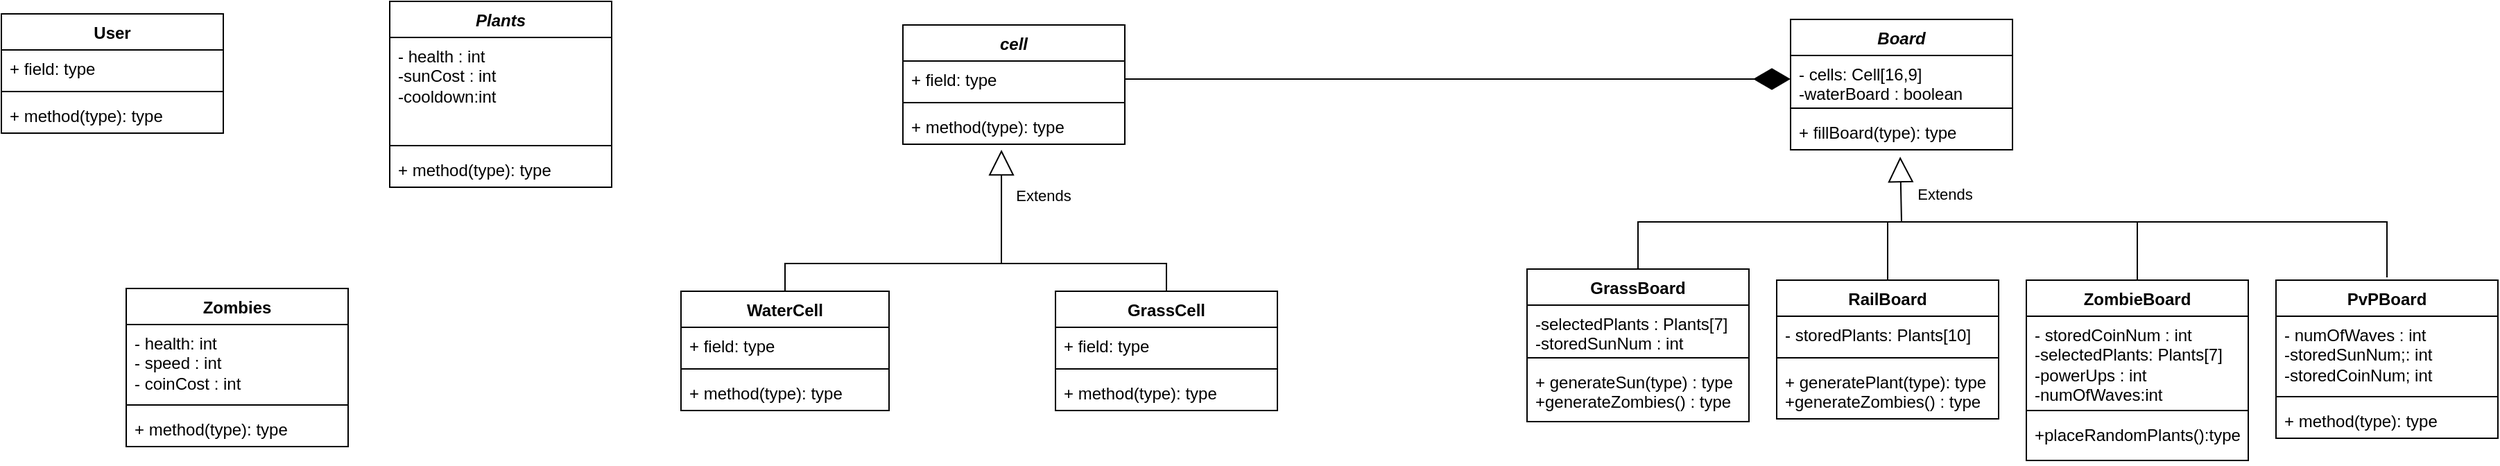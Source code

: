 <mxfile version="21.1.5" type="device">
  <diagram name="Page-1" id="tlYa51dDnWs7-VDB26-X">
    <mxGraphModel dx="2876" dy="1080" grid="1" gridSize="10" guides="1" tooltips="1" connect="1" arrows="1" fold="1" page="1" pageScale="1" pageWidth="827" pageHeight="1169" background="#FFFFFF" math="0" shadow="0">
      <root>
        <mxCell id="0" />
        <mxCell id="1" parent="0" />
        <mxCell id="zO6qXMb2tja8XFJLqXXF-6" value="&lt;i&gt;Plants&lt;/i&gt;" style="swimlane;fontStyle=1;align=center;verticalAlign=top;childLayout=stackLayout;horizontal=1;startSize=26;horizontalStack=0;resizeParent=1;resizeParentMax=0;resizeLast=0;collapsible=1;marginBottom=0;whiteSpace=wrap;html=1;swimlaneLine=1;" vertex="1" parent="1">
          <mxGeometry x="-280" y="81" width="160" height="134" as="geometry" />
        </mxCell>
        <mxCell id="zO6qXMb2tja8XFJLqXXF-7" value="- health : int&lt;br&gt;-sunCost : int&lt;br&gt;-cooldown:int" style="text;strokeColor=none;fillColor=none;align=left;verticalAlign=top;spacingLeft=4;spacingRight=4;overflow=hidden;rotatable=0;points=[[0,0.5],[1,0.5]];portConstraint=eastwest;whiteSpace=wrap;html=1;" vertex="1" parent="zO6qXMb2tja8XFJLqXXF-6">
          <mxGeometry y="26" width="160" height="74" as="geometry" />
        </mxCell>
        <mxCell id="zO6qXMb2tja8XFJLqXXF-8" value="" style="line;strokeWidth=1;fillColor=none;align=left;verticalAlign=middle;spacingTop=-1;spacingLeft=3;spacingRight=3;rotatable=0;labelPosition=right;points=[];portConstraint=eastwest;strokeColor=inherit;" vertex="1" parent="zO6qXMb2tja8XFJLqXXF-6">
          <mxGeometry y="100" width="160" height="8" as="geometry" />
        </mxCell>
        <mxCell id="zO6qXMb2tja8XFJLqXXF-9" value="+ method(type): type" style="text;strokeColor=none;fillColor=none;align=left;verticalAlign=top;spacingLeft=4;spacingRight=4;overflow=hidden;rotatable=0;points=[[0,0.5],[1,0.5]];portConstraint=eastwest;whiteSpace=wrap;html=1;" vertex="1" parent="zO6qXMb2tja8XFJLqXXF-6">
          <mxGeometry y="108" width="160" height="26" as="geometry" />
        </mxCell>
        <mxCell id="zO6qXMb2tja8XFJLqXXF-15" value="&lt;i&gt;cell&lt;/i&gt;" style="swimlane;fontStyle=1;align=center;verticalAlign=top;childLayout=stackLayout;horizontal=1;startSize=26;horizontalStack=0;resizeParent=1;resizeParentMax=0;resizeLast=0;collapsible=1;marginBottom=0;whiteSpace=wrap;html=1;" vertex="1" parent="1">
          <mxGeometry x="90" y="98" width="160" height="86" as="geometry" />
        </mxCell>
        <mxCell id="zO6qXMb2tja8XFJLqXXF-16" value="+ field: type" style="text;strokeColor=none;fillColor=none;align=left;verticalAlign=top;spacingLeft=4;spacingRight=4;overflow=hidden;rotatable=0;points=[[0,0.5],[1,0.5]];portConstraint=eastwest;whiteSpace=wrap;html=1;" vertex="1" parent="zO6qXMb2tja8XFJLqXXF-15">
          <mxGeometry y="26" width="160" height="26" as="geometry" />
        </mxCell>
        <mxCell id="zO6qXMb2tja8XFJLqXXF-17" value="" style="line;strokeWidth=1;fillColor=none;align=left;verticalAlign=middle;spacingTop=-1;spacingLeft=3;spacingRight=3;rotatable=0;labelPosition=right;points=[];portConstraint=eastwest;strokeColor=inherit;" vertex="1" parent="zO6qXMb2tja8XFJLqXXF-15">
          <mxGeometry y="52" width="160" height="8" as="geometry" />
        </mxCell>
        <mxCell id="zO6qXMb2tja8XFJLqXXF-18" value="+ method(type): type" style="text;strokeColor=none;fillColor=none;align=left;verticalAlign=top;spacingLeft=4;spacingRight=4;overflow=hidden;rotatable=0;points=[[0,0.5],[1,0.5]];portConstraint=eastwest;whiteSpace=wrap;html=1;" vertex="1" parent="zO6qXMb2tja8XFJLqXXF-15">
          <mxGeometry y="60" width="160" height="26" as="geometry" />
        </mxCell>
        <mxCell id="zO6qXMb2tja8XFJLqXXF-21" value="" style="endArrow=diamondThin;endFill=1;endSize=24;html=1;rounded=0;exitX=1;exitY=0.5;exitDx=0;exitDy=0;entryX=0;entryY=0.5;entryDx=0;entryDy=0;" edge="1" parent="1" source="zO6qXMb2tja8XFJLqXXF-16" target="zO6qXMb2tja8XFJLqXXF-88">
          <mxGeometry width="160" relative="1" as="geometry">
            <mxPoint x="510" y="180" as="sourcePoint" />
            <mxPoint x="700" y="130" as="targetPoint" />
          </mxGeometry>
        </mxCell>
        <mxCell id="zO6qXMb2tja8XFJLqXXF-25" value="WaterCell" style="swimlane;fontStyle=1;align=center;verticalAlign=top;childLayout=stackLayout;horizontal=1;startSize=26;horizontalStack=0;resizeParent=1;resizeParentMax=0;resizeLast=0;collapsible=1;marginBottom=0;whiteSpace=wrap;html=1;" vertex="1" parent="1">
          <mxGeometry x="-70" y="290" width="150" height="86" as="geometry" />
        </mxCell>
        <mxCell id="zO6qXMb2tja8XFJLqXXF-26" value="+ field: type" style="text;strokeColor=none;fillColor=none;align=left;verticalAlign=top;spacingLeft=4;spacingRight=4;overflow=hidden;rotatable=0;points=[[0,0.5],[1,0.5]];portConstraint=eastwest;whiteSpace=wrap;html=1;" vertex="1" parent="zO6qXMb2tja8XFJLqXXF-25">
          <mxGeometry y="26" width="150" height="26" as="geometry" />
        </mxCell>
        <mxCell id="zO6qXMb2tja8XFJLqXXF-27" value="" style="line;strokeWidth=1;fillColor=none;align=left;verticalAlign=middle;spacingTop=-1;spacingLeft=3;spacingRight=3;rotatable=0;labelPosition=right;points=[];portConstraint=eastwest;strokeColor=inherit;" vertex="1" parent="zO6qXMb2tja8XFJLqXXF-25">
          <mxGeometry y="52" width="150" height="8" as="geometry" />
        </mxCell>
        <mxCell id="zO6qXMb2tja8XFJLqXXF-28" value="+ method(type): type" style="text;strokeColor=none;fillColor=none;align=left;verticalAlign=top;spacingLeft=4;spacingRight=4;overflow=hidden;rotatable=0;points=[[0,0.5],[1,0.5]];portConstraint=eastwest;whiteSpace=wrap;html=1;" vertex="1" parent="zO6qXMb2tja8XFJLqXXF-25">
          <mxGeometry y="60" width="150" height="26" as="geometry" />
        </mxCell>
        <mxCell id="zO6qXMb2tja8XFJLqXXF-29" value="GrassCell" style="swimlane;fontStyle=1;align=center;verticalAlign=top;childLayout=stackLayout;horizontal=1;startSize=26;horizontalStack=0;resizeParent=1;resizeParentMax=0;resizeLast=0;collapsible=1;marginBottom=0;whiteSpace=wrap;html=1;" vertex="1" parent="1">
          <mxGeometry x="200" y="290" width="160" height="86" as="geometry" />
        </mxCell>
        <mxCell id="zO6qXMb2tja8XFJLqXXF-30" value="+ field: type" style="text;strokeColor=none;fillColor=none;align=left;verticalAlign=top;spacingLeft=4;spacingRight=4;overflow=hidden;rotatable=0;points=[[0,0.5],[1,0.5]];portConstraint=eastwest;whiteSpace=wrap;html=1;" vertex="1" parent="zO6qXMb2tja8XFJLqXXF-29">
          <mxGeometry y="26" width="160" height="26" as="geometry" />
        </mxCell>
        <mxCell id="zO6qXMb2tja8XFJLqXXF-31" value="" style="line;strokeWidth=1;fillColor=none;align=left;verticalAlign=middle;spacingTop=-1;spacingLeft=3;spacingRight=3;rotatable=0;labelPosition=right;points=[];portConstraint=eastwest;strokeColor=inherit;" vertex="1" parent="zO6qXMb2tja8XFJLqXXF-29">
          <mxGeometry y="52" width="160" height="8" as="geometry" />
        </mxCell>
        <mxCell id="zO6qXMb2tja8XFJLqXXF-32" value="+ method(type): type" style="text;strokeColor=none;fillColor=none;align=left;verticalAlign=top;spacingLeft=4;spacingRight=4;overflow=hidden;rotatable=0;points=[[0,0.5],[1,0.5]];portConstraint=eastwest;whiteSpace=wrap;html=1;" vertex="1" parent="zO6qXMb2tja8XFJLqXXF-29">
          <mxGeometry y="60" width="160" height="26" as="geometry" />
        </mxCell>
        <mxCell id="zO6qXMb2tja8XFJLqXXF-43" value="GrassBoard" style="swimlane;fontStyle=1;align=center;verticalAlign=top;childLayout=stackLayout;horizontal=1;startSize=26;horizontalStack=0;resizeParent=1;resizeParentMax=0;resizeLast=0;collapsible=1;marginBottom=0;whiteSpace=wrap;html=1;" vertex="1" parent="1">
          <mxGeometry x="540" y="274" width="160" height="110" as="geometry" />
        </mxCell>
        <mxCell id="zO6qXMb2tja8XFJLqXXF-44" value="-selectedPlants : Plants[7]&lt;br&gt;-storedSunNum : int" style="text;strokeColor=none;fillColor=none;align=left;verticalAlign=top;spacingLeft=4;spacingRight=4;overflow=hidden;rotatable=0;points=[[0,0.5],[1,0.5]];portConstraint=eastwest;whiteSpace=wrap;html=1;" vertex="1" parent="zO6qXMb2tja8XFJLqXXF-43">
          <mxGeometry y="26" width="160" height="34" as="geometry" />
        </mxCell>
        <mxCell id="zO6qXMb2tja8XFJLqXXF-45" value="" style="line;strokeWidth=1;fillColor=none;align=left;verticalAlign=middle;spacingTop=-1;spacingLeft=3;spacingRight=3;rotatable=0;labelPosition=right;points=[];portConstraint=eastwest;strokeColor=inherit;" vertex="1" parent="zO6qXMb2tja8XFJLqXXF-43">
          <mxGeometry y="60" width="160" height="8" as="geometry" />
        </mxCell>
        <mxCell id="zO6qXMb2tja8XFJLqXXF-46" value="+ generateSun(type) : type&lt;br&gt;+generateZombies() : type" style="text;strokeColor=none;fillColor=none;align=left;verticalAlign=top;spacingLeft=4;spacingRight=4;overflow=hidden;rotatable=0;points=[[0,0.5],[1,0.5]];portConstraint=eastwest;whiteSpace=wrap;html=1;" vertex="1" parent="zO6qXMb2tja8XFJLqXXF-43">
          <mxGeometry y="68" width="160" height="42" as="geometry" />
        </mxCell>
        <mxCell id="zO6qXMb2tja8XFJLqXXF-51" value="RailBoard" style="swimlane;fontStyle=1;align=center;verticalAlign=top;childLayout=stackLayout;horizontal=1;startSize=26;horizontalStack=0;resizeParent=1;resizeParentMax=0;resizeLast=0;collapsible=1;marginBottom=0;whiteSpace=wrap;html=1;" vertex="1" parent="1">
          <mxGeometry x="720" y="282" width="160" height="100" as="geometry" />
        </mxCell>
        <mxCell id="zO6qXMb2tja8XFJLqXXF-52" value="- storedPlants: Plants[10]" style="text;strokeColor=none;fillColor=none;align=left;verticalAlign=top;spacingLeft=4;spacingRight=4;overflow=hidden;rotatable=0;points=[[0,0.5],[1,0.5]];portConstraint=eastwest;whiteSpace=wrap;html=1;" vertex="1" parent="zO6qXMb2tja8XFJLqXXF-51">
          <mxGeometry y="26" width="160" height="26" as="geometry" />
        </mxCell>
        <mxCell id="zO6qXMb2tja8XFJLqXXF-53" value="" style="line;strokeWidth=1;fillColor=none;align=left;verticalAlign=middle;spacingTop=-1;spacingLeft=3;spacingRight=3;rotatable=0;labelPosition=right;points=[];portConstraint=eastwest;strokeColor=inherit;" vertex="1" parent="zO6qXMb2tja8XFJLqXXF-51">
          <mxGeometry y="52" width="160" height="8" as="geometry" />
        </mxCell>
        <mxCell id="zO6qXMb2tja8XFJLqXXF-54" value="+ generatePlant(type): type&lt;br&gt;+generateZombies() : type" style="text;strokeColor=none;fillColor=none;align=left;verticalAlign=top;spacingLeft=4;spacingRight=4;overflow=hidden;rotatable=0;points=[[0,0.5],[1,0.5]];portConstraint=eastwest;whiteSpace=wrap;html=1;" vertex="1" parent="zO6qXMb2tja8XFJLqXXF-51">
          <mxGeometry y="60" width="160" height="40" as="geometry" />
        </mxCell>
        <mxCell id="zO6qXMb2tja8XFJLqXXF-55" value="ZombieBoard" style="swimlane;fontStyle=1;align=center;verticalAlign=top;childLayout=stackLayout;horizontal=1;startSize=26;horizontalStack=0;resizeParent=1;resizeParentMax=0;resizeLast=0;collapsible=1;marginBottom=0;whiteSpace=wrap;html=1;" vertex="1" parent="1">
          <mxGeometry x="900" y="282" width="160" height="130" as="geometry" />
        </mxCell>
        <mxCell id="zO6qXMb2tja8XFJLqXXF-56" value="- storedCoinNum : int&lt;br&gt;-selectedPlants: Plants[7]&lt;br&gt;-powerUps : int&lt;br&gt;-numOfWaves:int" style="text;strokeColor=none;fillColor=none;align=left;verticalAlign=top;spacingLeft=4;spacingRight=4;overflow=hidden;rotatable=0;points=[[0,0.5],[1,0.5]];portConstraint=eastwest;whiteSpace=wrap;html=1;rounded=0;glass=0;shadow=0;" vertex="1" parent="zO6qXMb2tja8XFJLqXXF-55">
          <mxGeometry y="26" width="160" height="64" as="geometry" />
        </mxCell>
        <mxCell id="zO6qXMb2tja8XFJLqXXF-57" value="" style="line;strokeWidth=1;fillColor=none;align=left;verticalAlign=middle;spacingTop=-1;spacingLeft=3;spacingRight=3;rotatable=0;labelPosition=right;points=[];portConstraint=eastwest;strokeColor=inherit;" vertex="1" parent="zO6qXMb2tja8XFJLqXXF-55">
          <mxGeometry y="90" width="160" height="8" as="geometry" />
        </mxCell>
        <mxCell id="zO6qXMb2tja8XFJLqXXF-58" value="+placeRandomPlants():type" style="text;strokeColor=none;fillColor=none;align=left;verticalAlign=top;spacingLeft=4;spacingRight=4;overflow=hidden;rotatable=0;points=[[0,0.5],[1,0.5]];portConstraint=eastwest;whiteSpace=wrap;html=1;" vertex="1" parent="zO6qXMb2tja8XFJLqXXF-55">
          <mxGeometry y="98" width="160" height="32" as="geometry" />
        </mxCell>
        <mxCell id="zO6qXMb2tja8XFJLqXXF-59" value="PvPBoard" style="swimlane;fontStyle=1;align=center;verticalAlign=top;childLayout=stackLayout;horizontal=1;startSize=26;horizontalStack=0;resizeParent=1;resizeParentMax=0;resizeLast=0;collapsible=1;marginBottom=0;whiteSpace=wrap;html=1;" vertex="1" parent="1">
          <mxGeometry x="1080" y="282" width="160" height="114" as="geometry" />
        </mxCell>
        <mxCell id="zO6qXMb2tja8XFJLqXXF-60" value="- numOfWaves : int&lt;br&gt;-storedSunNum;: int&lt;br&gt;-storedCoinNum; int" style="text;strokeColor=none;fillColor=none;align=left;verticalAlign=top;spacingLeft=4;spacingRight=4;overflow=hidden;rotatable=0;points=[[0,0.5],[1,0.5]];portConstraint=eastwest;whiteSpace=wrap;html=1;" vertex="1" parent="zO6qXMb2tja8XFJLqXXF-59">
          <mxGeometry y="26" width="160" height="54" as="geometry" />
        </mxCell>
        <mxCell id="zO6qXMb2tja8XFJLqXXF-61" value="" style="line;strokeWidth=1;fillColor=none;align=left;verticalAlign=middle;spacingTop=-1;spacingLeft=3;spacingRight=3;rotatable=0;labelPosition=right;points=[];portConstraint=eastwest;strokeColor=inherit;" vertex="1" parent="zO6qXMb2tja8XFJLqXXF-59">
          <mxGeometry y="80" width="160" height="8" as="geometry" />
        </mxCell>
        <mxCell id="zO6qXMb2tja8XFJLqXXF-62" value="+ method(type): type" style="text;strokeColor=none;fillColor=none;align=left;verticalAlign=top;spacingLeft=4;spacingRight=4;overflow=hidden;rotatable=0;points=[[0,0.5],[1,0.5]];portConstraint=eastwest;whiteSpace=wrap;html=1;" vertex="1" parent="zO6qXMb2tja8XFJLqXXF-59">
          <mxGeometry y="88" width="160" height="26" as="geometry" />
        </mxCell>
        <mxCell id="zO6qXMb2tja8XFJLqXXF-68" value="Extends" style="endArrow=block;endSize=16;endFill=0;html=1;rounded=0;exitX=0.5;exitY=0;exitDx=0;exitDy=0;entryX=0.444;entryY=1.154;entryDx=0;entryDy=0;entryPerimeter=0;" edge="1" parent="1" source="zO6qXMb2tja8XFJLqXXF-25" target="zO6qXMb2tja8XFJLqXXF-18">
          <mxGeometry x="0.746" y="-30" width="160" relative="1" as="geometry">
            <mxPoint x="10" y="250" as="sourcePoint" />
            <mxPoint x="160" y="240" as="targetPoint" />
            <Array as="points">
              <mxPoint x="5" y="270" />
              <mxPoint x="161" y="270" />
            </Array>
            <mxPoint as="offset" />
          </mxGeometry>
        </mxCell>
        <mxCell id="zO6qXMb2tja8XFJLqXXF-69" value="" style="endArrow=none;html=1;rounded=0;exitX=0.5;exitY=0;exitDx=0;exitDy=0;" edge="1" parent="1" source="zO6qXMb2tja8XFJLqXXF-29">
          <mxGeometry width="50" height="50" relative="1" as="geometry">
            <mxPoint x="210" y="320" as="sourcePoint" />
            <mxPoint x="160" y="270" as="targetPoint" />
            <Array as="points">
              <mxPoint x="280" y="270" />
            </Array>
          </mxGeometry>
        </mxCell>
        <mxCell id="zO6qXMb2tja8XFJLqXXF-76" value="Extends" style="endArrow=block;endSize=16;endFill=0;html=1;rounded=0;exitX=0.5;exitY=0;exitDx=0;exitDy=0;entryX=0.494;entryY=1.192;entryDx=0;entryDy=0;entryPerimeter=0;" edge="1" parent="1" source="zO6qXMb2tja8XFJLqXXF-43" target="zO6qXMb2tja8XFJLqXXF-90">
          <mxGeometry x="0.798" y="-31" width="160" relative="1" as="geometry">
            <mxPoint x="440" y="280" as="sourcePoint" />
            <mxPoint x="810" y="198" as="targetPoint" />
            <Array as="points">
              <mxPoint x="620" y="260" />
              <mxPoint x="620" y="240" />
              <mxPoint x="810" y="240" />
            </Array>
            <mxPoint as="offset" />
          </mxGeometry>
        </mxCell>
        <mxCell id="zO6qXMb2tja8XFJLqXXF-78" value="" style="endArrow=none;html=1;rounded=0;exitX=0.5;exitY=0;exitDx=0;exitDy=0;" edge="1" parent="1" source="zO6qXMb2tja8XFJLqXXF-51">
          <mxGeometry width="50" height="50" relative="1" as="geometry">
            <mxPoint x="800" y="280" as="sourcePoint" />
            <mxPoint x="800" y="240" as="targetPoint" />
          </mxGeometry>
        </mxCell>
        <mxCell id="zO6qXMb2tja8XFJLqXXF-79" value="" style="endArrow=none;html=1;rounded=0;entryX=0.5;entryY=0;entryDx=0;entryDy=0;" edge="1" parent="1" target="zO6qXMb2tja8XFJLqXXF-55">
          <mxGeometry width="50" height="50" relative="1" as="geometry">
            <mxPoint x="800" y="240" as="sourcePoint" />
            <mxPoint x="1000" y="240" as="targetPoint" />
            <Array as="points">
              <mxPoint x="980" y="240" />
            </Array>
          </mxGeometry>
        </mxCell>
        <mxCell id="zO6qXMb2tja8XFJLqXXF-80" value="" style="endArrow=none;html=1;rounded=0;" edge="1" parent="1">
          <mxGeometry width="50" height="50" relative="1" as="geometry">
            <mxPoint x="980" y="240" as="sourcePoint" />
            <mxPoint x="1160" y="280" as="targetPoint" />
            <Array as="points">
              <mxPoint x="1160" y="240" />
            </Array>
          </mxGeometry>
        </mxCell>
        <mxCell id="zO6qXMb2tja8XFJLqXXF-87" value="&lt;i&gt;Board&lt;/i&gt;" style="swimlane;fontStyle=1;align=center;verticalAlign=top;childLayout=stackLayout;horizontal=1;startSize=26;horizontalStack=0;resizeParent=1;resizeParentMax=0;resizeLast=0;collapsible=1;marginBottom=0;whiteSpace=wrap;html=1;" vertex="1" parent="1">
          <mxGeometry x="730" y="94" width="160" height="94" as="geometry" />
        </mxCell>
        <mxCell id="zO6qXMb2tja8XFJLqXXF-88" value="- cells: Cell[16,9]&lt;br&gt;-waterBoard : boolean" style="text;strokeColor=none;fillColor=none;align=left;verticalAlign=top;spacingLeft=4;spacingRight=4;overflow=hidden;rotatable=0;points=[[0,0.5],[1,0.5]];portConstraint=eastwest;whiteSpace=wrap;html=1;" vertex="1" parent="zO6qXMb2tja8XFJLqXXF-87">
          <mxGeometry y="26" width="160" height="34" as="geometry" />
        </mxCell>
        <mxCell id="zO6qXMb2tja8XFJLqXXF-89" value="" style="line;strokeWidth=1;fillColor=none;align=left;verticalAlign=middle;spacingTop=-1;spacingLeft=3;spacingRight=3;rotatable=0;labelPosition=right;points=[];portConstraint=eastwest;strokeColor=inherit;" vertex="1" parent="zO6qXMb2tja8XFJLqXXF-87">
          <mxGeometry y="60" width="160" height="8" as="geometry" />
        </mxCell>
        <mxCell id="zO6qXMb2tja8XFJLqXXF-90" value="+ fillBoard(type): type" style="text;strokeColor=none;fillColor=none;align=left;verticalAlign=top;spacingLeft=4;spacingRight=4;overflow=hidden;rotatable=0;points=[[0,0.5],[1,0.5]];portConstraint=eastwest;whiteSpace=wrap;html=1;" vertex="1" parent="zO6qXMb2tja8XFJLqXXF-87">
          <mxGeometry y="68" width="160" height="26" as="geometry" />
        </mxCell>
        <mxCell id="zO6qXMb2tja8XFJLqXXF-91" value="User" style="swimlane;fontStyle=1;align=center;verticalAlign=top;childLayout=stackLayout;horizontal=1;startSize=26;horizontalStack=0;resizeParent=1;resizeParentMax=0;resizeLast=0;collapsible=1;marginBottom=0;whiteSpace=wrap;html=1;" vertex="1" parent="1">
          <mxGeometry x="-560" y="90" width="160" height="86" as="geometry" />
        </mxCell>
        <mxCell id="zO6qXMb2tja8XFJLqXXF-92" value="+ field: type" style="text;strokeColor=none;fillColor=none;align=left;verticalAlign=top;spacingLeft=4;spacingRight=4;overflow=hidden;rotatable=0;points=[[0,0.5],[1,0.5]];portConstraint=eastwest;whiteSpace=wrap;html=1;" vertex="1" parent="zO6qXMb2tja8XFJLqXXF-91">
          <mxGeometry y="26" width="160" height="26" as="geometry" />
        </mxCell>
        <mxCell id="zO6qXMb2tja8XFJLqXXF-93" value="" style="line;strokeWidth=1;fillColor=none;align=left;verticalAlign=middle;spacingTop=-1;spacingLeft=3;spacingRight=3;rotatable=0;labelPosition=right;points=[];portConstraint=eastwest;strokeColor=inherit;" vertex="1" parent="zO6qXMb2tja8XFJLqXXF-91">
          <mxGeometry y="52" width="160" height="8" as="geometry" />
        </mxCell>
        <mxCell id="zO6qXMb2tja8XFJLqXXF-94" value="+ method(type): type" style="text;strokeColor=none;fillColor=none;align=left;verticalAlign=top;spacingLeft=4;spacingRight=4;overflow=hidden;rotatable=0;points=[[0,0.5],[1,0.5]];portConstraint=eastwest;whiteSpace=wrap;html=1;" vertex="1" parent="zO6qXMb2tja8XFJLqXXF-91">
          <mxGeometry y="60" width="160" height="26" as="geometry" />
        </mxCell>
        <mxCell id="zO6qXMb2tja8XFJLqXXF-100" value="Zombies" style="swimlane;fontStyle=1;align=center;verticalAlign=top;childLayout=stackLayout;horizontal=1;startSize=26;horizontalStack=0;resizeParent=1;resizeParentMax=0;resizeLast=0;collapsible=1;marginBottom=0;whiteSpace=wrap;html=1;" vertex="1" parent="1">
          <mxGeometry x="-470" y="288" width="160" height="114" as="geometry" />
        </mxCell>
        <mxCell id="zO6qXMb2tja8XFJLqXXF-101" value="- health: int&lt;br&gt;- speed : int&lt;br&gt;- coinCost : int" style="text;strokeColor=none;fillColor=none;align=left;verticalAlign=top;spacingLeft=4;spacingRight=4;overflow=hidden;rotatable=0;points=[[0,0.5],[1,0.5]];portConstraint=eastwest;whiteSpace=wrap;html=1;" vertex="1" parent="zO6qXMb2tja8XFJLqXXF-100">
          <mxGeometry y="26" width="160" height="54" as="geometry" />
        </mxCell>
        <mxCell id="zO6qXMb2tja8XFJLqXXF-102" value="" style="line;strokeWidth=1;fillColor=none;align=left;verticalAlign=middle;spacingTop=-1;spacingLeft=3;spacingRight=3;rotatable=0;labelPosition=right;points=[];portConstraint=eastwest;strokeColor=inherit;" vertex="1" parent="zO6qXMb2tja8XFJLqXXF-100">
          <mxGeometry y="80" width="160" height="8" as="geometry" />
        </mxCell>
        <mxCell id="zO6qXMb2tja8XFJLqXXF-103" value="+ method(type): type" style="text;strokeColor=none;fillColor=none;align=left;verticalAlign=top;spacingLeft=4;spacingRight=4;overflow=hidden;rotatable=0;points=[[0,0.5],[1,0.5]];portConstraint=eastwest;whiteSpace=wrap;html=1;" vertex="1" parent="zO6qXMb2tja8XFJLqXXF-100">
          <mxGeometry y="88" width="160" height="26" as="geometry" />
        </mxCell>
      </root>
    </mxGraphModel>
  </diagram>
</mxfile>
